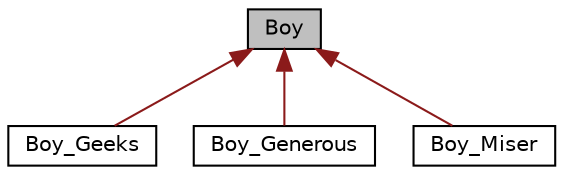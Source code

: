 digraph "Boy"
{
  edge [fontname="Helvetica",fontsize="10",labelfontname="Helvetica",labelfontsize="10"];
  node [fontname="Helvetica",fontsize="10",shape=record];
  Node1 [label="Boy",height=0.2,width=0.4,color="black", fillcolor="grey75", style="filled", fontcolor="black"];
  Node1 -> Node2 [dir="back",color="firebrick4",fontsize="10",style="solid",fontname="Helvetica"];
  Node2 [label="Boy_Geeks",height=0.2,width=0.4,color="black", fillcolor="white", style="filled",URL="$classBoy__Geeks.html"];
  Node1 -> Node3 [dir="back",color="firebrick4",fontsize="10",style="solid",fontname="Helvetica"];
  Node3 [label="Boy_Generous",height=0.2,width=0.4,color="black", fillcolor="white", style="filled",URL="$classBoy__Generous.html"];
  Node1 -> Node4 [dir="back",color="firebrick4",fontsize="10",style="solid",fontname="Helvetica"];
  Node4 [label="Boy_Miser",height=0.2,width=0.4,color="black", fillcolor="white", style="filled",URL="$classBoy__Miser.html"];
}

